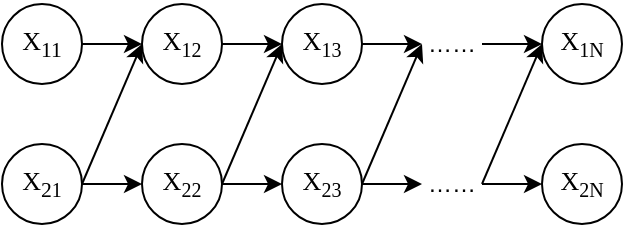<mxfile version="12.1.9" type="github" pages="1"><diagram id="KjwmtFhqLf0JgHm5pySi" name="Page-1"><mxGraphModel dx="297" dy="481" grid="1" gridSize="10" guides="1" tooltips="1" connect="1" arrows="1" fold="1" page="1" pageScale="1" pageWidth="827" pageHeight="1169" math="0" shadow="0"><root><mxCell id="0"/><mxCell id="1" parent="0"/><mxCell id="lVokm2pfOmJLPqP0RNzs-1" value="&lt;p&gt;&lt;font style=&quot;font-size: 13px&quot; face=&quot;Times New Roman&quot;&gt;X&lt;sub&gt;11&lt;/sub&gt;&lt;/font&gt;&lt;/p&gt;" style="ellipse;whiteSpace=wrap;html=1;aspect=fixed;" vertex="1" parent="1"><mxGeometry x="50" y="100" width="40" height="40" as="geometry"/></mxCell><mxCell id="lVokm2pfOmJLPqP0RNzs-2" value="&lt;span style=&quot;font-family: &amp;#34;times new roman&amp;#34; ; font-size: 13px ; white-space: normal&quot;&gt;X&lt;sub&gt;2&lt;/sub&gt;&lt;/span&gt;&lt;sub style=&quot;font-family: &amp;#34;times new roman&amp;#34; ; white-space: normal&quot;&gt;1&lt;/sub&gt;" style="ellipse;whiteSpace=wrap;html=1;aspect=fixed;" vertex="1" parent="1"><mxGeometry x="50" y="170" width="40" height="40" as="geometry"/></mxCell><mxCell id="lVokm2pfOmJLPqP0RNzs-3" value="&lt;span style=&quot;font-family: &amp;#34;times new roman&amp;#34; ; font-size: 13px ; white-space: normal&quot;&gt;X&lt;/span&gt;&lt;sub style=&quot;font-family: &amp;#34;times new roman&amp;#34; ; white-space: normal&quot;&gt;12&lt;/sub&gt;" style="ellipse;whiteSpace=wrap;html=1;aspect=fixed;" vertex="1" parent="1"><mxGeometry x="120" y="100" width="40" height="40" as="geometry"/></mxCell><mxCell id="lVokm2pfOmJLPqP0RNzs-4" value="&lt;span style=&quot;font-family: &amp;#34;times new roman&amp;#34; ; font-size: 13px&quot;&gt;X&lt;/span&gt;&lt;sub style=&quot;font-family: &amp;#34;times new roman&amp;#34;&quot;&gt;22&lt;/sub&gt;" style="ellipse;whiteSpace=wrap;html=1;aspect=fixed;" vertex="1" parent="1"><mxGeometry x="120" y="170" width="40" height="40" as="geometry"/></mxCell><mxCell id="lVokm2pfOmJLPqP0RNzs-5" value="&lt;span style=&quot;font-family: &amp;#34;times new roman&amp;#34; ; font-size: 13px ; white-space: normal&quot;&gt;X&lt;/span&gt;&lt;sub style=&quot;font-family: &amp;#34;times new roman&amp;#34; ; white-space: normal&quot;&gt;13&lt;/sub&gt;" style="ellipse;whiteSpace=wrap;html=1;aspect=fixed;" vertex="1" parent="1"><mxGeometry x="190" y="100" width="40" height="40" as="geometry"/></mxCell><mxCell id="lVokm2pfOmJLPqP0RNzs-6" value="&lt;span style=&quot;font-family: &amp;#34;times new roman&amp;#34; ; font-size: 13px&quot;&gt;X&lt;/span&gt;&lt;sub style=&quot;font-family: &amp;#34;times new roman&amp;#34;&quot;&gt;23&lt;/sub&gt;" style="ellipse;whiteSpace=wrap;html=1;aspect=fixed;" vertex="1" parent="1"><mxGeometry x="190" y="170" width="40" height="40" as="geometry"/></mxCell><mxCell id="lVokm2pfOmJLPqP0RNzs-7" value="&lt;span style=&quot;font-family: &amp;#34;times new roman&amp;#34; ; font-size: 13px ; white-space: normal&quot;&gt;X&lt;/span&gt;&lt;sub style=&quot;font-family: &amp;#34;times new roman&amp;#34; ; white-space: normal&quot;&gt;1N&lt;/sub&gt;" style="ellipse;whiteSpace=wrap;html=1;aspect=fixed;" vertex="1" parent="1"><mxGeometry x="320" y="100" width="40" height="40" as="geometry"/></mxCell><mxCell id="lVokm2pfOmJLPqP0RNzs-8" value="&lt;span style=&quot;font-family: &amp;#34;times new roman&amp;#34; ; font-size: 13px&quot;&gt;X&lt;/span&gt;&lt;sub style=&quot;font-family: &amp;#34;times new roman&amp;#34;&quot;&gt;2N&lt;/sub&gt;" style="ellipse;whiteSpace=wrap;html=1;aspect=fixed;" vertex="1" parent="1"><mxGeometry x="320" y="170" width="40" height="40" as="geometry"/></mxCell><mxCell id="lVokm2pfOmJLPqP0RNzs-9" value="" style="endArrow=classic;html=1;exitX=1;exitY=0.5;exitDx=0;exitDy=0;" edge="1" parent="1" source="lVokm2pfOmJLPqP0RNzs-2"><mxGeometry width="50" height="50" relative="1" as="geometry"><mxPoint x="90" y="170" as="sourcePoint"/><mxPoint x="120" y="120" as="targetPoint"/><Array as="points"><mxPoint x="120" y="120"/></Array></mxGeometry></mxCell><mxCell id="lVokm2pfOmJLPqP0RNzs-10" value="" style="endArrow=classic;html=1;exitX=1;exitY=0.5;exitDx=0;exitDy=0;" edge="1" parent="1"><mxGeometry width="50" height="50" relative="1" as="geometry"><mxPoint x="160" y="190" as="sourcePoint"/><mxPoint x="190" y="120" as="targetPoint"/><Array as="points"><mxPoint x="190" y="120"/></Array></mxGeometry></mxCell><mxCell id="lVokm2pfOmJLPqP0RNzs-12" value="……" style="text;html=1;strokeColor=none;fillColor=none;align=center;verticalAlign=middle;whiteSpace=wrap;rounded=0;" vertex="1" parent="1"><mxGeometry x="255" y="110" width="40" height="20" as="geometry"/></mxCell><mxCell id="lVokm2pfOmJLPqP0RNzs-13" value="……" style="text;html=1;strokeColor=none;fillColor=none;align=center;verticalAlign=middle;whiteSpace=wrap;rounded=0;" vertex="1" parent="1"><mxGeometry x="255" y="180" width="40" height="20" as="geometry"/></mxCell><mxCell id="lVokm2pfOmJLPqP0RNzs-16" value="" style="endArrow=classic;html=1;exitX=1;exitY=0.5;exitDx=0;exitDy=0;" edge="1" parent="1" source="lVokm2pfOmJLPqP0RNzs-1"><mxGeometry width="50" height="50" relative="1" as="geometry"><mxPoint x="60" y="120" as="sourcePoint"/><mxPoint x="120" y="120" as="targetPoint"/></mxGeometry></mxCell><mxCell id="lVokm2pfOmJLPqP0RNzs-17" value="" style="endArrow=classic;html=1;exitX=1;exitY=0.5;exitDx=0;exitDy=0;" edge="1" parent="1"><mxGeometry width="50" height="50" relative="1" as="geometry"><mxPoint x="90" y="190" as="sourcePoint"/><mxPoint x="120" y="190" as="targetPoint"/></mxGeometry></mxCell><mxCell id="lVokm2pfOmJLPqP0RNzs-18" value="" style="endArrow=classic;html=1;exitX=1;exitY=0.5;exitDx=0;exitDy=0;" edge="1" parent="1"><mxGeometry width="50" height="50" relative="1" as="geometry"><mxPoint x="160" y="120" as="sourcePoint"/><mxPoint x="190" y="120" as="targetPoint"/></mxGeometry></mxCell><mxCell id="lVokm2pfOmJLPqP0RNzs-19" value="" style="endArrow=classic;html=1;exitX=1;exitY=0.5;exitDx=0;exitDy=0;" edge="1" parent="1"><mxGeometry width="50" height="50" relative="1" as="geometry"><mxPoint x="160" y="190" as="sourcePoint"/><mxPoint x="190" y="190" as="targetPoint"/></mxGeometry></mxCell><mxCell id="lVokm2pfOmJLPqP0RNzs-20" value="" style="endArrow=classic;html=1;exitX=1;exitY=0.5;exitDx=0;exitDy=0;" edge="1" parent="1"><mxGeometry width="50" height="50" relative="1" as="geometry"><mxPoint x="230" y="120" as="sourcePoint"/><mxPoint x="260" y="120" as="targetPoint"/></mxGeometry></mxCell><mxCell id="lVokm2pfOmJLPqP0RNzs-21" value="" style="endArrow=classic;html=1;exitX=1;exitY=0.5;exitDx=0;exitDy=0;" edge="1" parent="1"><mxGeometry width="50" height="50" relative="1" as="geometry"><mxPoint x="230" y="190" as="sourcePoint"/><mxPoint x="260" y="190" as="targetPoint"/></mxGeometry></mxCell><mxCell id="lVokm2pfOmJLPqP0RNzs-22" value="" style="endArrow=classic;html=1;exitX=1;exitY=0.5;exitDx=0;exitDy=0;" edge="1" parent="1"><mxGeometry width="50" height="50" relative="1" as="geometry"><mxPoint x="290" y="120" as="sourcePoint"/><mxPoint x="320" y="120" as="targetPoint"/></mxGeometry></mxCell><mxCell id="lVokm2pfOmJLPqP0RNzs-23" value="" style="endArrow=classic;html=1;exitX=1;exitY=0.5;exitDx=0;exitDy=0;" edge="1" parent="1"><mxGeometry width="50" height="50" relative="1" as="geometry"><mxPoint x="290" y="190" as="sourcePoint"/><mxPoint x="320" y="190" as="targetPoint"/></mxGeometry></mxCell><mxCell id="lVokm2pfOmJLPqP0RNzs-24" value="" style="endArrow=classic;html=1;exitX=1;exitY=0.5;exitDx=0;exitDy=0;" edge="1" parent="1"><mxGeometry width="50" height="50" relative="1" as="geometry"><mxPoint x="230" y="190" as="sourcePoint"/><mxPoint x="260" y="120" as="targetPoint"/><Array as="points"><mxPoint x="260" y="120"/></Array></mxGeometry></mxCell><mxCell id="lVokm2pfOmJLPqP0RNzs-25" value="" style="endArrow=classic;html=1;exitX=1;exitY=0.5;exitDx=0;exitDy=0;" edge="1" parent="1"><mxGeometry width="50" height="50" relative="1" as="geometry"><mxPoint x="290" y="190" as="sourcePoint"/><mxPoint x="320" y="120" as="targetPoint"/><Array as="points"><mxPoint x="320" y="120"/></Array></mxGeometry></mxCell></root></mxGraphModel></diagram></mxfile>
